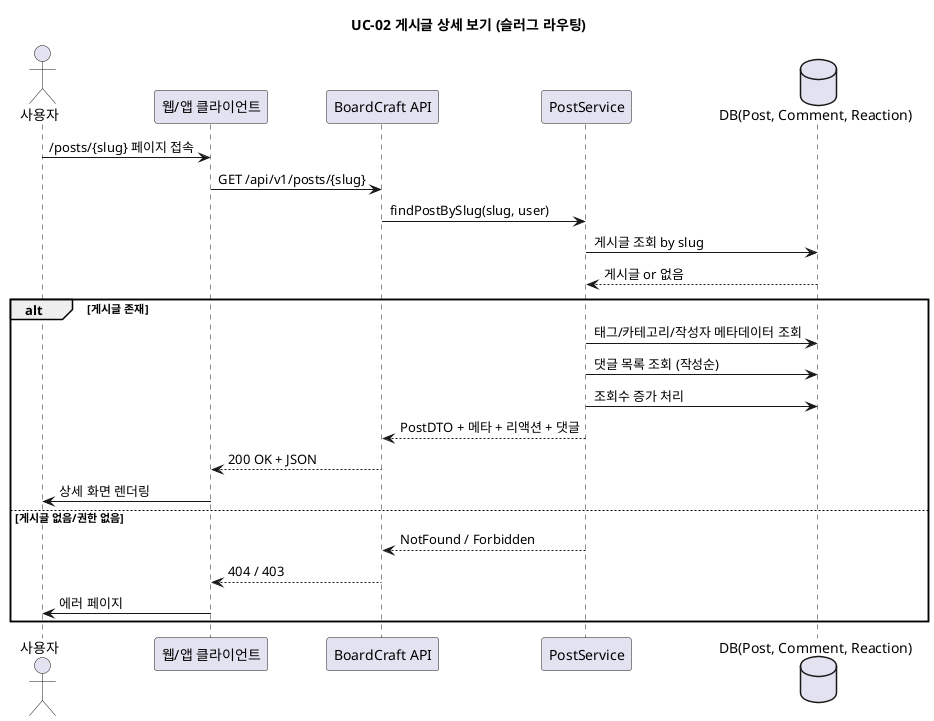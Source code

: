 @startuml
title UC-02 게시글 상세 보기 (슬러그 라우팅)

actor 사용자 as User
participant "웹/앱 클라이언트" as Client
participant "BoardCraft API" as API
participant "PostService" as Service
database "DB(Post, Comment, Reaction)" as DB

User -> Client : /posts/{slug} 페이지 접속
Client -> API : GET /api/v1/posts/{slug}

API -> Service : findPostBySlug(slug, user)
Service -> DB : 게시글 조회 by slug
DB --> Service : 게시글 or 없음

alt 게시글 존재
    Service -> DB : 태그/카테고리/작성자 메타데이터 조회
    Service -> DB : 댓글 목록 조회 (작성순)
    Service -> DB : 조회수 증가 처리
    Service --> API : PostDTO + 메타 + 리액션 + 댓글
    API --> Client : 200 OK + JSON
    Client -> User : 상세 화면 렌더링
else 게시글 없음/권한 없음
    Service --> API : NotFound / Forbidden
    API --> Client : 404 / 403
    Client -> User : 에러 페이지
end
@enduml
